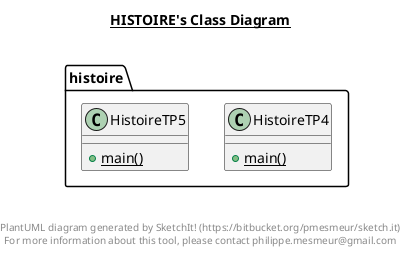 @startuml

title __HISTOIRE's Class Diagram__\n

  namespace histoire {
    class histoire.HistoireTP4 {
        {static} + main()
    }
  }
  

  namespace histoire {
    class histoire.HistoireTP5 {
        {static} + main()
    }
  }
  



right footer


PlantUML diagram generated by SketchIt! (https://bitbucket.org/pmesmeur/sketch.it)
For more information about this tool, please contact philippe.mesmeur@gmail.com
endfooter

@enduml
